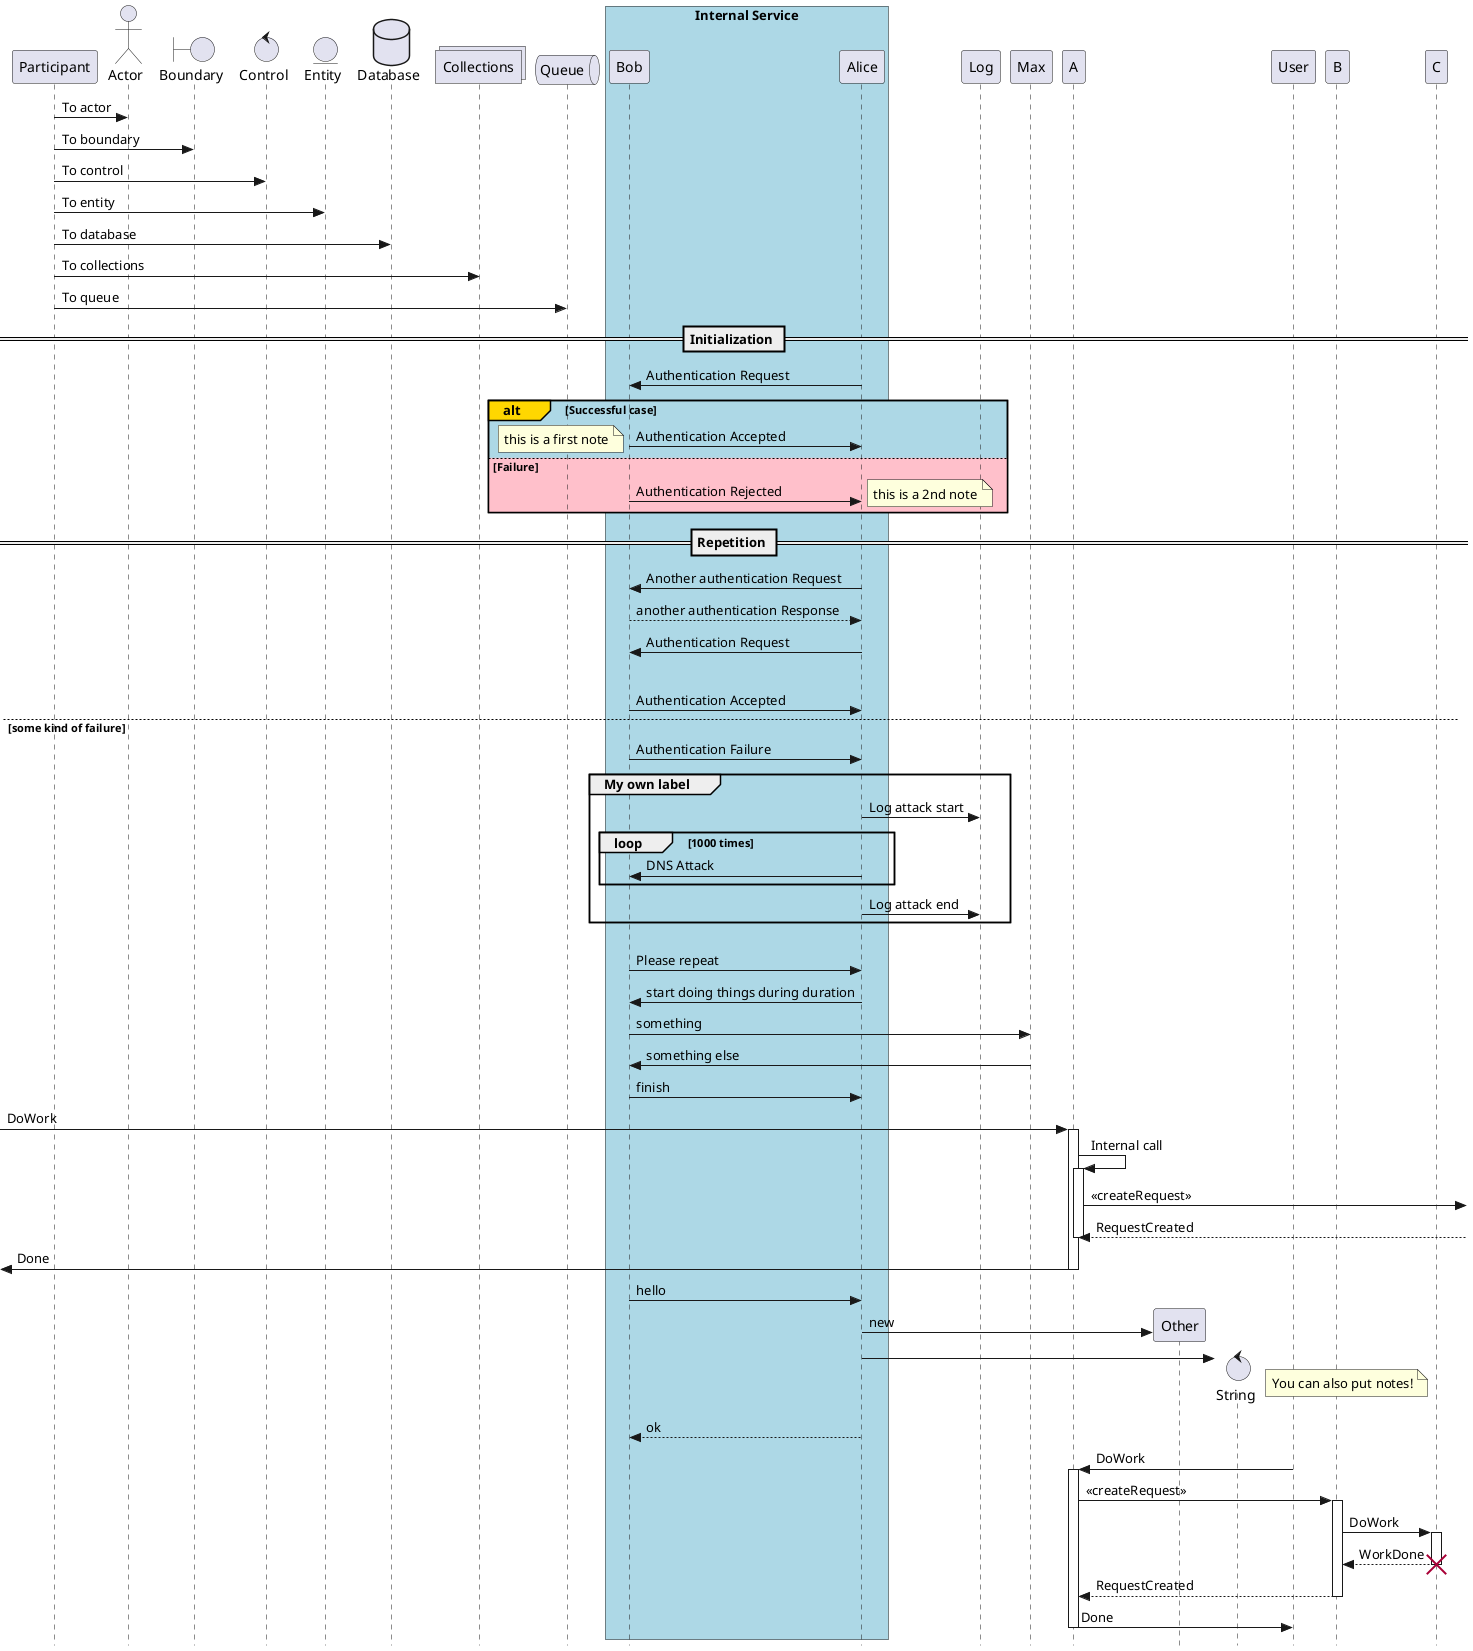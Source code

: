@startuml
' ---------- SETUP ----------------
' strict uml style and hide footboxes
skinparam style strictuml
hide footbox
' for anchors and duration this may be required (uncomment)
' !pragma teoz true


' ---------- Declaring participants
participant Participant as Foo
actor       Actor       as Foo1
boundary    Boundary    as Foo2
control     Control     as Foo3
entity      Entity      as Foo4
database    Database    as Foo5
collections Collections as Foo6
queue       Queue       as Foo7
Foo -> Foo1 : To actor 
Foo -> Foo2 : To boundary
Foo -> Foo3 : To control
Foo -> Foo4 : To entity
Foo -> Foo5 : To database
Foo -> Foo6 : To collections
Foo -> Foo7: To queue

' -------- Grouping messages ------------------
' divider or separator
' Encompass actors
' add colors to cases
' add notes
== Initialization ==

box "Internal Service" #LightBlue
participant Bob
participant Alice
end box
Alice -> Bob: Authentication Request
alt#Gold #LightBlue Successful case
    Bob -> Alice: Authentication Accepted
    note left: this is a first note
else #Pink Failure
    Bob -> Alice: Authentication Rejected
    note right: this is a 2nd note
end

== Repetition ==

Alice -> Bob: Another authentication Request
Alice <-- Bob: another authentication Response


Alice -> Bob: Authentication Request

alt successful case

    Bob -> Alice: Authentication Accepted

else some kind of failure

    Bob -> Alice: Authentication Failure
    group My own label
    Alice -> Log : Log attack start
        loop 1000 times
            Alice -> Bob: DNS Attack
        end
    Alice -> Log : Log attack end
    end

else Another type of failure

   Bob -> Alice: Please repeat

' ---------- Anchors and duration
{start} Alice -> Bob : start doing things during duration
Bob -> Max : something
Max -> Bob : something else
{end} Bob -> Alice : finish

{start} <-> {end} : some time

' --------- Incoming and outgoing messages
[-> A: DoWork

activate A

A -> A: Internal call
activate A

A ->] : << createRequest >>

A<--] : RequestCreated
deactivate A
[<- A: Done
deactivate A

' -------  Participant creation ---------
Bob -> Alice : hello

create Other
Alice -> Other : new

create control String
Alice -> String
note right : You can also put notes!

Alice --> Bob : ok

'-------- Lifeline activation/deactivation
participant User

User -> A: DoWork
activate A

A -> B: << createRequest >>
activate B

B -> C: DoWork
activate C
C --> B: WorkDone
destroy C

B --> A: RequestCreated
deactivate B

A -> User: Done
deactivate A

@enduml